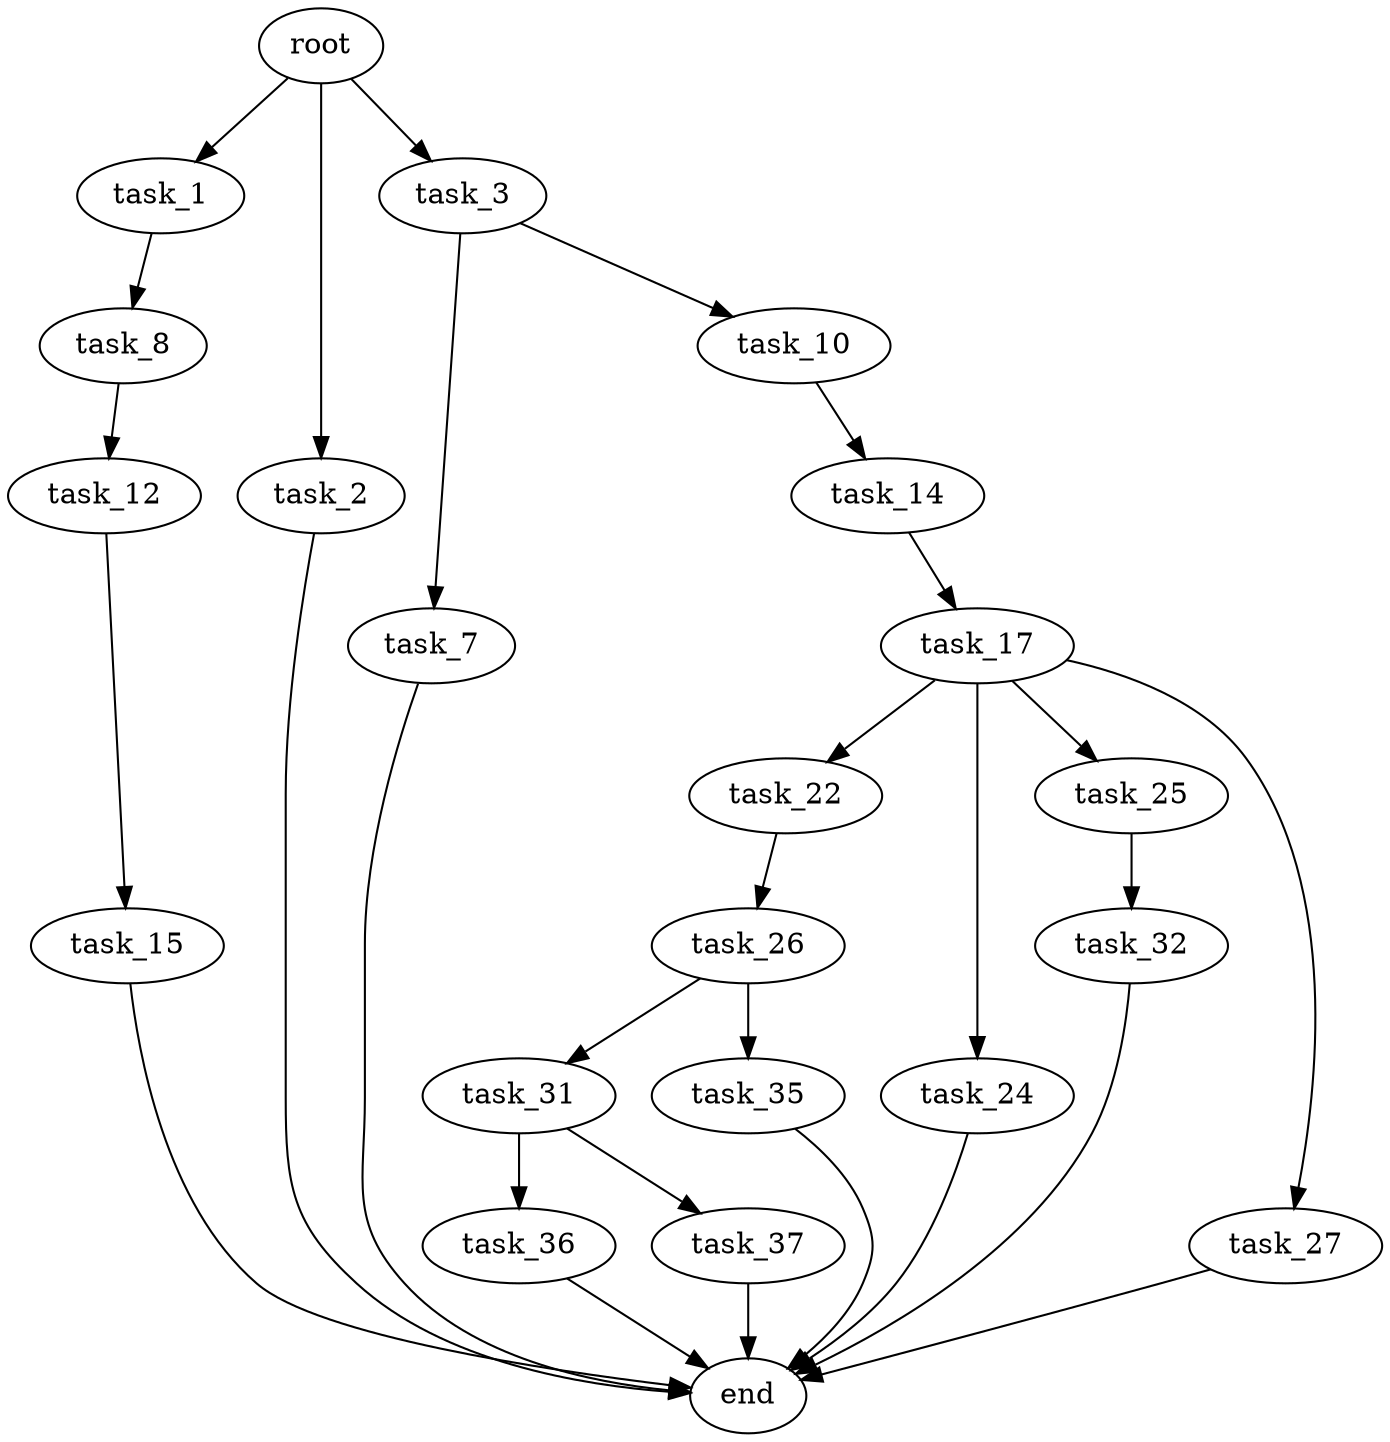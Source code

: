 digraph G {
  root [size="0.000000"];
  task_1 [size="549755813888.000000"];
  task_2 [size="28991029248.000000"];
  task_3 [size="28991029248.000000"];
  task_7 [size="8589934592.000000"];
  task_8 [size="7793997644.000000"];
  task_10 [size="551712097382.000000"];
  task_12 [size="953438217615.000000"];
  task_14 [size="677681985.000000"];
  task_15 [size="43751312030.000000"];
  task_17 [size="22031704398.000000"];
  task_22 [size="8589934592.000000"];
  task_24 [size="231928233984.000000"];
  task_25 [size="65780742023.000000"];
  task_26 [size="33549792247.000000"];
  task_27 [size="1073741824000.000000"];
  task_31 [size="368293445632.000000"];
  task_32 [size="459109624579.000000"];
  task_35 [size="46398619858.000000"];
  task_36 [size="68719476736.000000"];
  task_37 [size="43731737627.000000"];
  end [size="0.000000"];

  root -> task_1 [size="1.000000"];
  root -> task_2 [size="1.000000"];
  root -> task_3 [size="1.000000"];
  task_1 -> task_8 [size="536870912.000000"];
  task_2 -> end [size="1.000000"];
  task_3 -> task_7 [size="75497472.000000"];
  task_3 -> task_10 [size="75497472.000000"];
  task_7 -> end [size="1.000000"];
  task_8 -> task_12 [size="411041792.000000"];
  task_10 -> task_14 [size="536870912.000000"];
  task_12 -> task_15 [size="679477248.000000"];
  task_14 -> task_17 [size="33554432.000000"];
  task_15 -> end [size="1.000000"];
  task_17 -> task_22 [size="536870912.000000"];
  task_17 -> task_24 [size="536870912.000000"];
  task_17 -> task_25 [size="536870912.000000"];
  task_17 -> task_27 [size="536870912.000000"];
  task_22 -> task_26 [size="33554432.000000"];
  task_24 -> end [size="1.000000"];
  task_25 -> task_32 [size="134217728.000000"];
  task_26 -> task_31 [size="33554432.000000"];
  task_26 -> task_35 [size="33554432.000000"];
  task_27 -> end [size="1.000000"];
  task_31 -> task_36 [size="411041792.000000"];
  task_31 -> task_37 [size="411041792.000000"];
  task_32 -> end [size="1.000000"];
  task_35 -> end [size="1.000000"];
  task_36 -> end [size="1.000000"];
  task_37 -> end [size="1.000000"];
}
